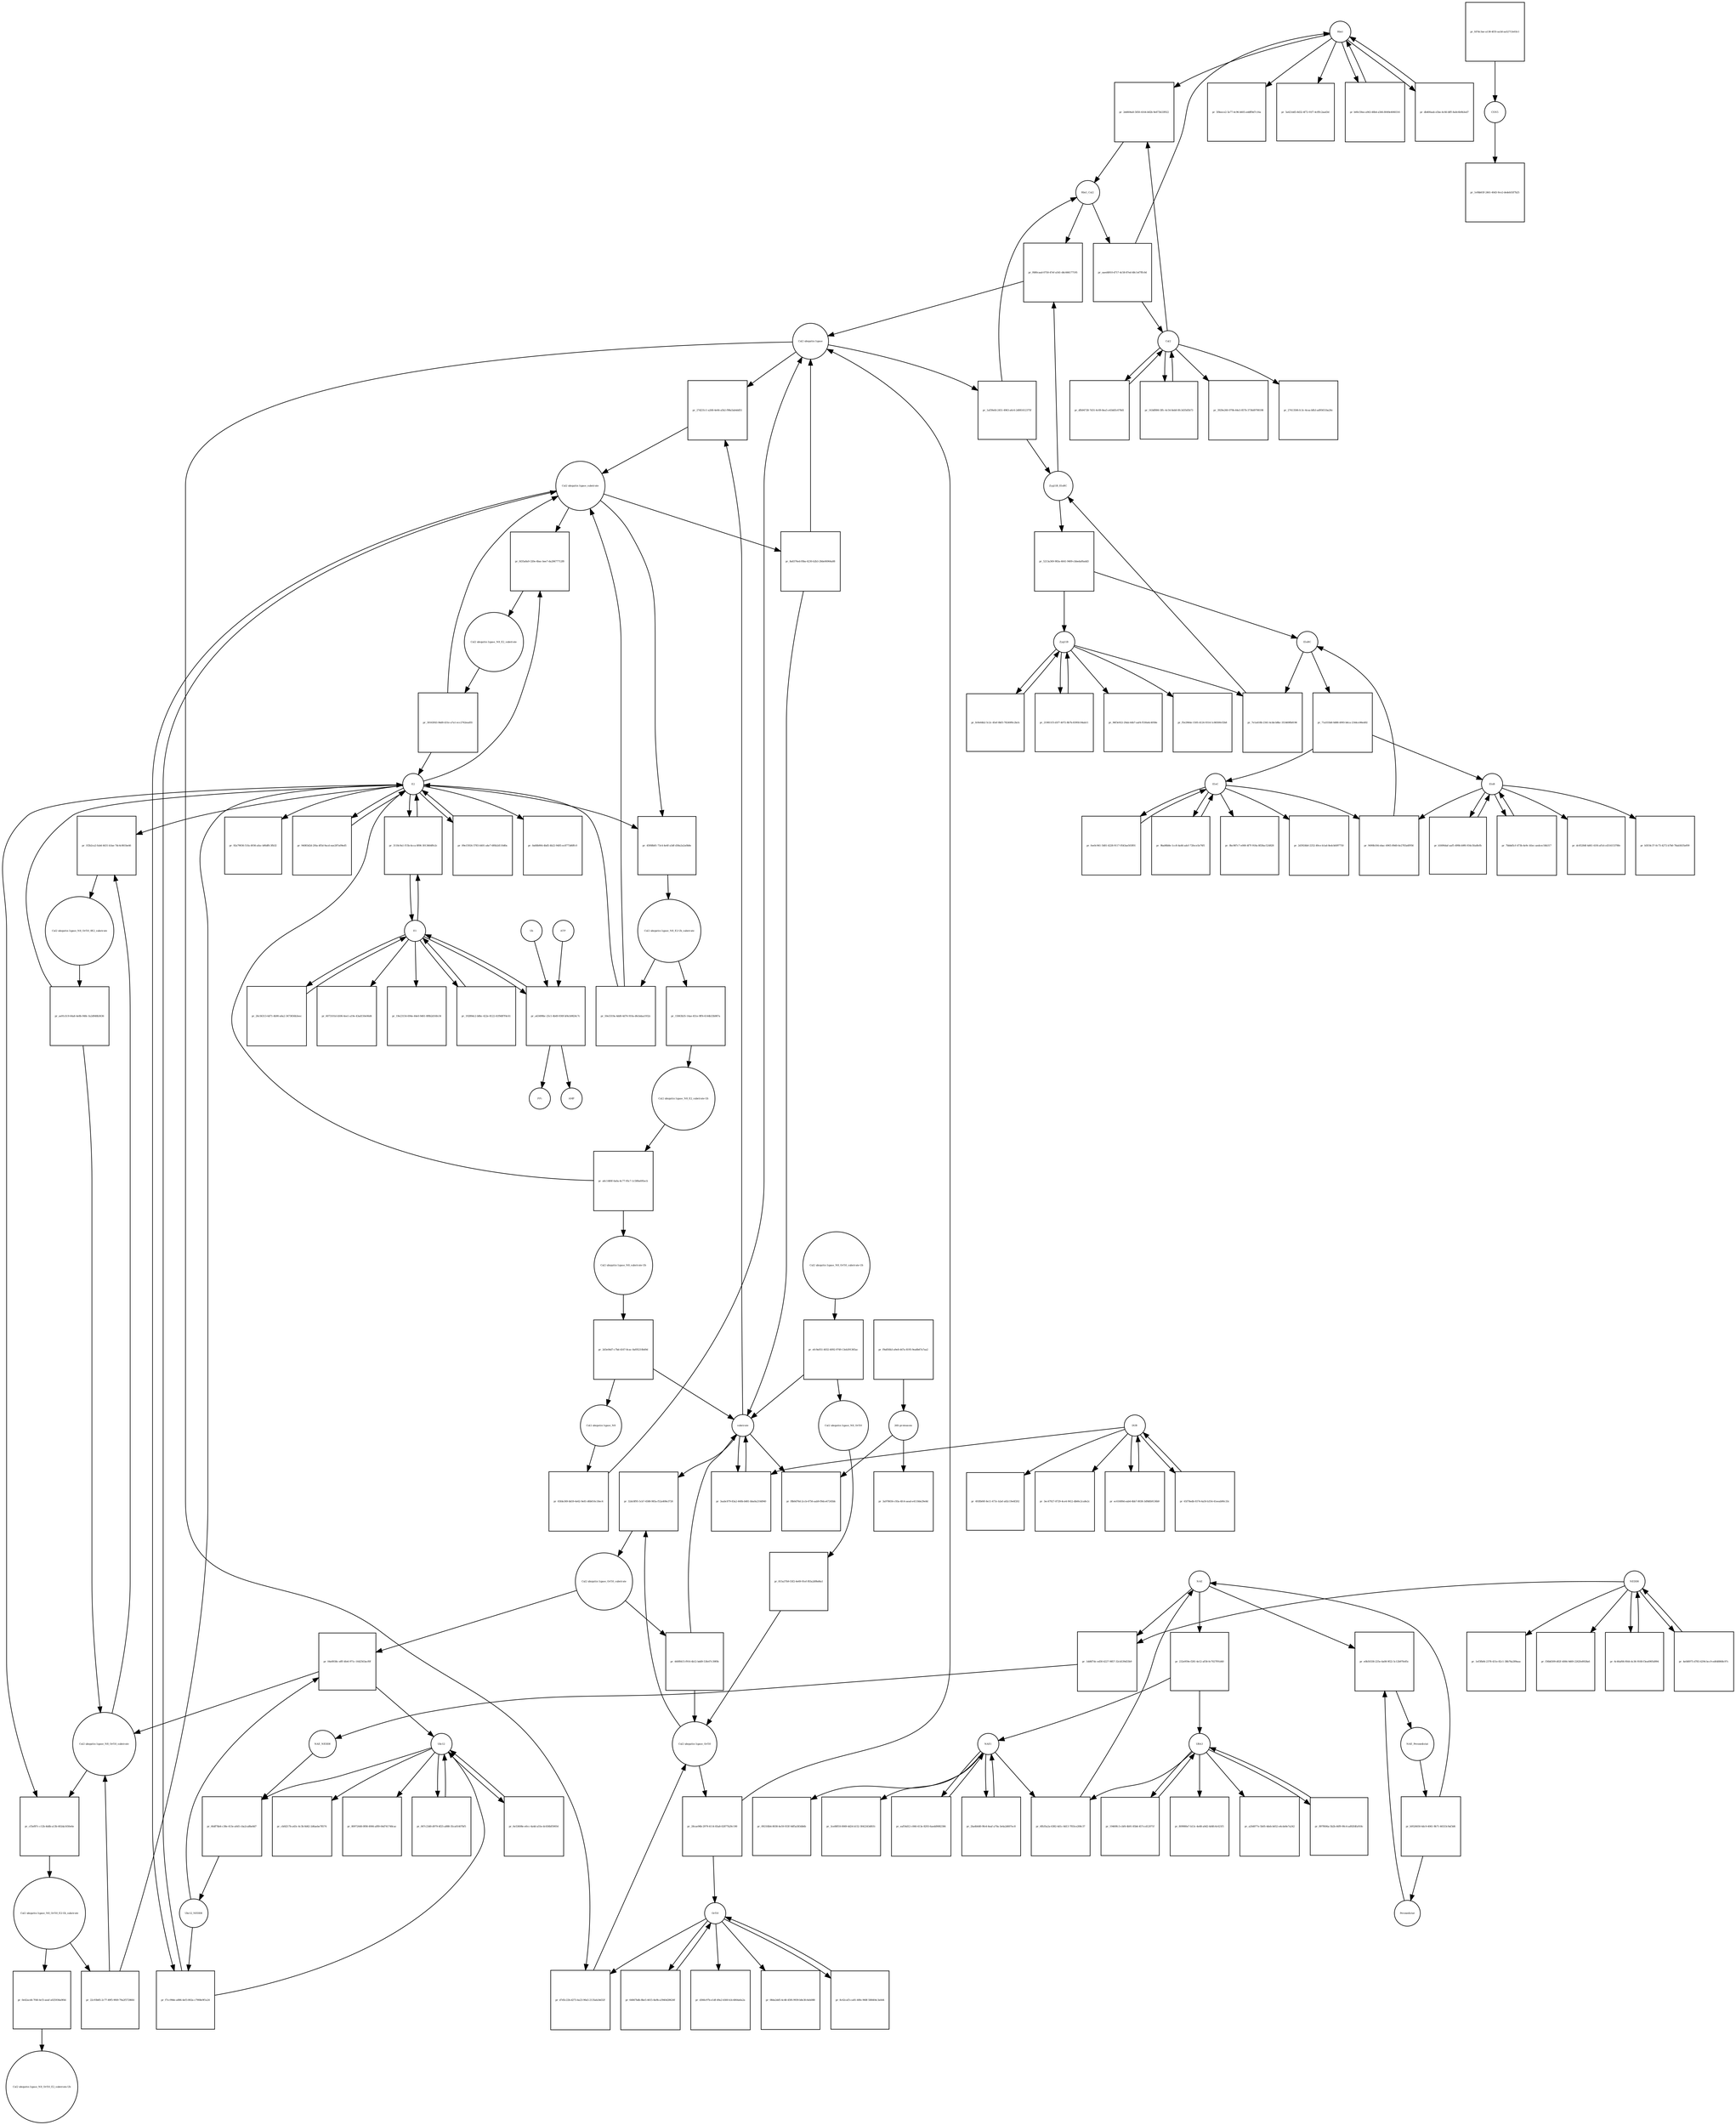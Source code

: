 strict digraph  {
Rbx1 [annotation="", bipartite=0, cls=macromolecule, fontsize=4, label=Rbx1, shape=circle];
"pr_2dd604a8-5850-4164-b82b-9e873b33f922" [annotation="", bipartite=1, cls=process, fontsize=4, label="pr_2dd604a8-5850-4164-b82b-9e873b33f922", shape=square];
Cul2 [annotation="", bipartite=0, cls=macromolecule, fontsize=4, label=Cul2, shape=circle];
Rbx1_Cul2 [annotation="", bipartite=0, cls=complex, fontsize=4, label=Rbx1_Cul2, shape=circle];
"Cul2 ubiquitin ligase_N8_Orf10_substrate" [annotation="", bipartite=0, cls=complex, fontsize=4, label="Cul2 ubiquitin ligase_N8_Orf10_substrate", shape=circle];
"pr_1f2b2ca2-fab4-4431-b3ae-7dc4c861be46" [annotation="", bipartite=1, cls=process, fontsize=4, label="pr_1f2b2ca2-fab4-4431-b3ae-7dc4c861be46", shape=square];
E2 [annotation="", bipartite=0, cls=macromolecule, fontsize=4, label=E2, shape=circle];
"Cul2 ubiquitin ligase_N8_Orf10_0E2_substrate" [annotation="", bipartite=0, cls=complex, fontsize=4, label="Cul2 ubiquitin ligase_N8_Orf10_0E2_substrate", shape=circle];
"Cul2 ubiquitin ligase_substrate" [annotation="", bipartite=0, cls=complex, fontsize=4, label="Cul2 ubiquitin ligase_substrate", shape=circle];
"pr_fd35a8a9-320e-4bac-bee7-da28477712f8" [annotation="", bipartite=1, cls=process, fontsize=4, label="pr_fd35a8a9-320e-4bac-bee7-da28477712f8", shape=square];
"Cul2 ubiquitin ligase_N8_E2_substrate" [annotation="", bipartite=0, cls=complex, fontsize=4, label="Cul2 ubiquitin ligase_N8_E2_substrate", shape=circle];
"Cul2 ubiquitin ligase_Orf10" [annotation="", bipartite=0, cls=complex, fontsize=4, label="Cul2 ubiquitin ligase_Orf10", shape=circle];
"pr_32dc8f95-5cb7-4588-985a-f52a408e3726" [annotation="", bipartite=1, cls=process, fontsize=4, label="pr_32dc8f95-5cb7-4588-985a-f52a408e3726", shape=square];
substrate [annotation="", bipartite=0, cls=macromolecule, fontsize=4, label=substrate, shape=circle];
"Cul2 ubiquitin ligase_Orf10_substrate" [annotation="", bipartite=0, cls=complex, fontsize=4, label="Cul2 ubiquitin ligase_Orf10_substrate", shape=circle];
"pr_04e8938c-efff-4fe6-971c-1642563acf0f" [annotation="", bipartite=1, cls=process, fontsize=4, label="pr_04e8938c-efff-4fe6-971c-1642563acf0f", shape=square];
Ubc12_NEDD8 [annotation="", bipartite=0, cls=complex, fontsize=4, label=Ubc12_NEDD8, shape=circle];
Ubc12 [annotation="", bipartite=0, cls=macromolecule, fontsize=4, label=Ubc12, shape=circle];
"pr_27d231c1-a268-4e64-a5b2-f98a5ab4dd51" [annotation="", bipartite=1, cls=process, fontsize=4, label="pr_27d231c1-a268-4e64-a5b2-f98a5ab4dd51", shape=square];
"Cul2 ubiquitin ligase" [annotation="", bipartite=0, cls=complex, fontsize=4, label="Cul2 ubiquitin ligase", shape=circle];
"pr_f7cc99de-a886-4ef3-802a-c7908e9f1a24" [annotation="", bipartite=1, cls=process, fontsize=4, label="pr_f7cc99de-a886-4ef3-802a-c7908e9f1a24", shape=square];
EloB [annotation="", bipartite=0, cls=macromolecule, fontsize=4, label=EloB, shape=circle];
"pr_9490b184-ebac-4965-89d0-6e2783a6f956" [annotation="", bipartite=1, cls=process, fontsize=4, label="pr_9490b184-ebac-4965-89d0-6e2783a6f956", shape=square];
EloC [annotation="", bipartite=0, cls=macromolecule, fontsize=4, label=EloC, shape=circle];
EloBC [annotation="", bipartite=0, cls=complex, fontsize=4, label=EloBC, shape=circle];
"pr_7e1a418b-2341-4cbb-b8bc-353469fb8196" [annotation="", bipartite=1, cls=process, fontsize=4, label="pr_7e1a418b-2341-4cbb-b8bc-353469fb8196", shape=square];
Zyg11B [annotation="", bipartite=0, cls=macromolecule, fontsize=4, label=Zyg11B, shape=circle];
Zyg11B_EloBC [annotation="", bipartite=0, cls=complex, fontsize=4, label=Zyg11B_EloBC, shape=circle];
"pr_f680caad-0750-47ef-a541-d4c666177195" [annotation="", bipartite=1, cls=process, fontsize=4, label="pr_f680caad-0750-47ef-a541-d4c666177195", shape=square];
NAE1 [annotation="", bipartite=0, cls=macromolecule, fontsize=4, label=NAE1, shape=circle];
"pr_6fb35a2a-6382-4d1c-8d13-7f03ce208c37" [annotation="", bipartite=1, cls=process, fontsize=4, label="pr_6fb35a2a-6382-4d1c-8d13-7f03ce208c37", shape=square];
UBA3 [annotation="", bipartite=0, cls=macromolecule, fontsize=4, label=UBA3, shape=circle];
NAE [annotation="", bipartite=0, cls=complex, fontsize=4, label=NAE, shape=circle];
"pr_e0b50338-225e-4a08-9f22-5c12b97fe85c" [annotation="", bipartite=1, cls=process, fontsize=4, label="pr_e0b50338-225e-4a08-9f22-5c12b97fe85c", shape=square];
Pevonedistat [annotation="", bipartite=0, cls="simple chemical", fontsize=4, label=Pevonedistat, shape=circle];
NAE_Pevonedistat [annotation="", bipartite=0, cls=complex, fontsize=4, label=NAE_Pevonedistat, shape=circle];
NEDD8 [annotation="", bipartite=0, cls=macromolecule, fontsize=4, label=NEDD8, shape=circle];
"pr_1dd6f7dc-ed30-4227-9857-32cb539d33b9" [annotation="", bipartite=1, cls=process, fontsize=4, label="pr_1dd6f7dc-ed30-4227-9857-32cb539d33b9", shape=square];
NAE_NEDD8 [annotation="", bipartite=0, cls=complex, fontsize=4, label=NAE_NEDD8, shape=circle];
"pr_d7d5c22b-d273-4a23-90a5-2135ab24d32f" [annotation="", bipartite=1, cls=process, fontsize=4, label="pr_d7d5c22b-d273-4a23-90a5-2135ab24d32f", shape=square];
Orf10 [annotation="", bipartite=0, cls=macromolecule, fontsize=4, label=Orf10, shape=circle];
"pr_66df7bb4-c38e-413e-a0d1-cba2ca8be8d7" [annotation="", bipartite=1, cls=process, fontsize=4, label="pr_66df7bb4-c38e-413e-a0d1-cba2ca8be8d7", shape=square];
"26S-proteasom" [annotation="", bipartite=0, cls=complex, fontsize=4, label="26S-proteasom", shape=circle];
"pr_3a978656-c93a-4fc4-aead-e4118de29e8d" [annotation="", bipartite=1, cls=process, fontsize=4, label="pr_3a978656-c93a-4fc4-aead-e4118de29e8d", shape=square];
CSN5 [annotation="", bipartite=0, cls=complex, fontsize=4, label=CSN5, shape=circle];
"pr_1e9bb03f-2461-40d3-9ce2-dedeb55f7b25" [annotation="", bipartite=1, cls=process, fontsize=4, label="pr_1e9bb03f-2461-40d3-9ce2-dedeb55f7b25", shape=square];
"pr_3929e260-079b-44e3-857b-3736d9798198" [annotation="", bipartite=1, cls=process, fontsize=4, label="pr_3929e260-079b-44e3-857b-3736d9798198", shape=square];
"pr_27413506-fc3c-4cea-bfb3-ad95651ba26c" [annotation="", bipartite=1, cls=process, fontsize=4, label="pr_27413506-fc3c-4cea-bfb3-ad95651ba26c", shape=square];
DUB [annotation="", bipartite=0, cls=macromolecule, fontsize=4, label=DUB, shape=circle];
"pr_493fb00f-8e11-473c-b2ef-a82c19e4f202" [annotation="", bipartite=1, cls=process, fontsize=4, label="pr_493fb00f-8e11-473c-b2ef-a82c19e4f202", shape=square];
"pr_3ec47927-8729-4ce4-9412-db66c2ca8e2c" [annotation="", bipartite=1, cls=process, fontsize=4, label="pr_3ec47927-8729-4ce4-9412-db66c2ca8e2c", shape=square];
E1 [annotation="", bipartite=0, cls=macromolecule, fontsize=4, label=E1, shape=circle];
"pr_6073101d-b506-4ee1-a19e-43ad150e06d4" [annotation="", bipartite=1, cls=process, fontsize=4, label="pr_6073101d-b506-4ee1-a19e-43ad150e06d4", shape=square];
"pr_19e23154-694e-44e0-9d61-8f8b2d16fe34" [annotation="", bipartite=1, cls=process, fontsize=4, label="pr_19e23154-694e-44e0-9d61-8f8b2d16fe34", shape=square];
"pr_0a68b904-4bd5-4b22-9485-ec8773d6ffc0" [annotation="", bipartite=1, cls=process, fontsize=4, label="pr_0a68b904-4bd5-4b22-9485-ec8773d6ffc0", shape=square];
"pr_92a79036-51fa-4936-afac-bf6dffc3fb32" [annotation="", bipartite=1, cls=process, fontsize=4, label="pr_92a79036-51fa-4936-afac-bf6dffc3fb32", shape=square];
"pr_dc65284f-4d61-41f4-af1d-cd31415378fe" [annotation="", bipartite=1, cls=process, fontsize=4, label="pr_dc65284f-4d61-41f4-af1d-cd31415378fe", shape=square];
"pr_b5f18c37-0c73-4272-b7b0-78ab5635ef09" [annotation="", bipartite=1, cls=process, fontsize=4, label="pr_b5f18c37-0c73-4272-b7b0-78ab5635ef09", shape=square];
"pr_0bc987c7-e000-4f7f-918a-8f28ac524828" [annotation="", bipartite=1, cls=process, fontsize=4, label="pr_0bc987c7-e000-4f7f-918a-8f28ac524828", shape=square];
"pr_2d3924b0-2252-49ce-b1ad-8edcbfd97750" [annotation="", bipartite=1, cls=process, fontsize=4, label="pr_2d3924b0-2252-49ce-b1ad-8edcbfd97750", shape=square];
"pr_0921fdb4-8038-4e59-933f-9df5a583db6b" [annotation="", bipartite=1, cls=process, fontsize=4, label="pr_0921fdb4-8038-4e59-933f-9df5a583db6b", shape=square];
"pr_3ce88f18-0069-4d24-b152-3042243d81fc" [annotation="", bipartite=1, cls=process, fontsize=4, label="pr_3ce88f18-0069-4d24-b152-3042243d81fc", shape=square];
"pr_1ef3fb84-2378-431e-82c1-38b76a289aaa" [annotation="", bipartite=1, cls=process, fontsize=4, label="pr_1ef3fb84-2378-431e-82c1-38b76a289aaa", shape=square];
"pr_f36b8309-d02f-4084-9d69-2262fe8928a6" [annotation="", bipartite=1, cls=process, fontsize=4, label="pr_f36b8309-d02f-4084-9d69-2262fe8928a6", shape=square];
"pr_d366c97b-e1df-49a2-b560-b3c4064a6a2a" [annotation="", bipartite=1, cls=process, fontsize=4, label="pr_d366c97b-e1df-49a2-b560-b3c4064a6a2a", shape=square];
"pr_08da2dd5-4c48-45f6-9939-b8e3fc6eb088" [annotation="", bipartite=1, cls=process, fontsize=4, label="pr_08da2dd5-4c48-45f6-9939-b8e3fc6eb088", shape=square];
"pr_5f8eece2-5e77-4c96-b605-eddff8d7c16a" [annotation="", bipartite=1, cls=process, fontsize=4, label="pr_5f8eece2-5e77-4c96-b605-eddff8d7c16a", shape=square];
"pr_5a421dd5-8d32-4f72-91f7-4cfffc2aad3d" [annotation="", bipartite=1, cls=process, fontsize=4, label="pr_5a421dd5-8d32-4f72-91f7-4cfffc2aad3d", shape=square];
"pr_809980e7-b13c-4e68-a9d2-4d4fc6c621f1" [annotation="", bipartite=1, cls=process, fontsize=4, label="pr_809980e7-b13c-4e68-a9d2-4d4fc6c621f1", shape=square];
"pr_a20d077e-5b05-4deb-b652-e4cde8e7a242" [annotation="", bipartite=1, cls=process, fontsize=4, label="pr_a20d077e-5b05-4deb-b652-e4cde8e7a242", shape=square];
"pr_cbfd217b-a43c-4c3b-8d42-2d6aebe78574" [annotation="", bipartite=1, cls=process, fontsize=4, label="pr_cbfd217b-a43c-4c3b-8d42-2d6aebe78574", shape=square];
"pr_80972448-0f08-4906-af89-04d741748cac" [annotation="", bipartite=1, cls=process, fontsize=4, label="pr_80972448-0f08-4906-af89-04d741748cac", shape=square];
"pr_96f3e922-29ab-44b7-aaf4-f530a6c4058e" [annotation="", bipartite=1, cls=process, fontsize=4, label="pr_96f3e922-29ab-44b7-aaf4-f530a6c4058e", shape=square];
"pr_f5e2964e-1505-4124-9314-1c86500cf2b8" [annotation="", bipartite=1, cls=process, fontsize=4, label="pr_f5e2964e-1505-4124-9314-1c86500cf2b8", shape=square];
"pr_f8b0d76d-2ccb-4756-aab9-f9dce47245bb" [annotation="", bipartite=1, cls=process, fontsize=4, label="pr_f8b0d76d-2ccb-4756-aab9-f9dce47245bb", shape=square];
"Cul2 ubiquitin ligase_N8_Orf10_E2-Ub_substrate" [annotation="", bipartite=0, cls=complex, fontsize=4, label="Cul2 ubiquitin ligase_N8_Orf10_E2-Ub_substrate", shape=circle];
"pr_22c93b85-2c77-49f5-9f49-79a2f57286fd" [annotation="", bipartite=1, cls=process, fontsize=4, label="pr_22c93b85-2c77-49f5-9f49-79a2f57286fd", shape=square];
"Cul2 ubiquitin ligase_N8_E2-Ub_substrate" [annotation="", bipartite=0, cls=complex, fontsize=4, label="Cul2 ubiquitin ligase_N8_E2-Ub_substrate", shape=circle];
"pr_50e3319a-4dd0-4d74-910a-d6cbdaa1932c" [annotation="", bipartite=1, cls=process, fontsize=4, label="pr_50e3319a-4dd0-4d74-910a-d6cbdaa1932c", shape=square];
"pr_3aabc879-83a2-440b-b681-bba0a210d940" [annotation="", bipartite=1, cls=process, fontsize=4, label="pr_3aabc879-83a2-440b-b681-bba0a210d940", shape=square];
"pr_aaed4910-d717-4c58-87ed-48c1ef7ffc0d" [annotation="", bipartite=1, cls=process, fontsize=4, label="pr_aaed4910-d717-4c58-87ed-48c1ef7ffc0d", shape=square];
"pr_ae91cfc9-64a8-4e8b-948c-fa2d948b3636" [annotation="", bipartite=1, cls=process, fontsize=4, label="pr_ae91cfc9-64a8-4e8b-948c-fa2d948b3636", shape=square];
"pr_30163f43-94d9-431e-a7a1-ecc2762ead55" [annotation="", bipartite=1, cls=process, fontsize=4, label="pr_30163f43-94d9-431e-a7a1-ecc2762ead55", shape=square];
"Cul2 ubiquitin ligase_N8_E2_substrate-Ub" [annotation="", bipartite=0, cls=complex, fontsize=4, label="Cul2 ubiquitin ligase_N8_E2_substrate-Ub", shape=circle];
"pr_a6c1480f-6a0a-4c77-95c7-1c589a695ecb" [annotation="", bipartite=1, cls=process, fontsize=4, label="pr_a6c1480f-6a0a-4c77-95c7-1c589a695ecb", shape=square];
"Cul2 ubiquitin ligase_N8_substrate-Ub" [annotation="", bipartite=0, cls=complex, fontsize=4, label="Cul2 ubiquitin ligase_N8_substrate-Ub", shape=circle];
"pr_1af39efd-2451-4963-a6c6-2d081612375f" [annotation="", bipartite=1, cls=process, fontsize=4, label="pr_1af39efd-2451-4963-a6c6-2d081612375f", shape=square];
"Cul2 ubiquitin ligase_N8" [annotation="", bipartite=0, cls=complex, fontsize=4, label="Cul2 ubiquitin ligase_N8", shape=circle];
"pr_65fde369-bb59-4e62-9e81-d6b016c18ec4" [annotation="", bipartite=1, cls=process, fontsize=4, label="pr_65fde369-bb59-4e62-9e81-d6b016c18ec4", shape=square];
"pr_28cae96b-2979-4114-83a8-02877b29c190" [annotation="", bipartite=1, cls=process, fontsize=4, label="pr_28cae96b-2979-4114-83a8-02877b29c190", shape=square];
"Cul2 ubiquitin ligase_N8_Orf10" [annotation="", bipartite=0, cls=complex, fontsize=4, label="Cul2 ubiquitin ligase_N8_Orf10", shape=circle];
"pr_815a37b9-55f2-4e69-91ef-f83a2d9bd4a1" [annotation="", bipartite=1, cls=process, fontsize=4, label="pr_815a37b9-55f2-4e69-91ef-f83a2d9bd4a1", shape=square];
"pr_440f8415-f916-4b12-bdd9-53fe07c39f0b" [annotation="", bipartite=1, cls=process, fontsize=4, label="pr_440f8415-f916-4b12-bdd9-53fe07c39f0b", shape=square];
"Cul2 ubiquitin ligase_N8_Orf10_substrate-Ub" [annotation="", bipartite=0, cls=complex, fontsize=4, label="Cul2 ubiquitin ligase_N8_Orf10_substrate-Ub", shape=circle];
"pr_efc9a051-4032-4092-9749-13eb391365ac" [annotation="", bipartite=1, cls=process, fontsize=4, label="pr_efc9a051-4032-4092-9749-13eb391365ac", shape=square];
"pr_8a8376ed-f0ba-4230-b2b3-28de06964a88" [annotation="", bipartite=1, cls=process, fontsize=4, label="pr_8a8376ed-f0ba-4230-b2b3-28de06964a88", shape=square];
"pr_2d3e04d7-c7bd-4167-8cac-0af05210b49d" [annotation="", bipartite=1, cls=process, fontsize=4, label="pr_2d3e04d7-c7bd-4167-8cac-0af05210b49d", shape=square];
"pr_71a555b8-0d88-4993-b6ca-2344ce96ed02" [annotation="", bipartite=1, cls=process, fontsize=4, label="pr_71a555b8-0d88-4993-b6ca-2344ce96ed02", shape=square];
"pr_5213a369-983a-4641-9409-cbbedaf6add3" [annotation="", bipartite=1, cls=process, fontsize=4, label="pr_5213a369-983a-4641-9409-cbbedaf6add3", shape=square];
"pr_232e959e-f281-4e12-af58-0c7027f91d40" [annotation="", bipartite=1, cls=process, fontsize=4, label="pr_232e959e-f281-4e12-af58-0c7027f91d40", shape=square];
"pr_b9526650-6dc9-4061-9b71-46533c9af3d6" [annotation="", bipartite=1, cls=process, fontsize=4, label="pr_b9526650-6dc9-4061-9b71-46533c9af3d6", shape=square];
"pr_f9a856b3-a9e8-447a-8195-9ea8b67a7aa2" [annotation="", bipartite=1, cls=process, fontsize=4, label="pr_f9a856b3-a9e8-447a-8195-9ea8b67a7aa2", shape=square];
"pr_fd7dc3ae-a138-4f35-aa3d-aa52713e03c1" [annotation="", bipartite=1, cls=process, fontsize=4, label="pr_fd7dc3ae-a138-4f35-aa3d-aa52713e03c1", shape=square];
"pr_dfb94728-7d31-4c69-8ea5-e43dd5c678d1" [annotation="", bipartite=1, cls=process, fontsize=4, label="pr_dfb94728-7d31-4c69-8ea5-e43dd5c678d1", shape=square];
"pr_ec61689d-eab4-4bb7-8038-3d9bfb9136b9" [annotation="", bipartite=1, cls=process, fontsize=4, label="pr_ec61689d-eab4-4bb7-8038-3d9bfb9136b9", shape=square];
"pr_19289dc2-b8bc-422e-8122-41f9d87f4c61" [annotation="", bipartite=1, cls=process, fontsize=4, label="pr_19289dc2-b8bc-422e-8122-41f9d87f4c61", shape=square];
"pr_94083d2d-2f4a-4f5d-9acd-eae287a09ed5" [annotation="", bipartite=1, cls=process, fontsize=4, label="pr_94083d2d-2f4a-4f5d-9acd-eae287a09ed5", shape=square];
"pr_b5690daf-aaf5-499b-b9f6-934c5fadfefb" [annotation="", bipartite=1, cls=process, fontsize=4, label="pr_b5690daf-aaf5-499b-b9f6-934c5fadfefb", shape=square];
"pr_fee0c941-5481-4228-9117-0543ae503f01" [annotation="", bipartite=1, cls=process, fontsize=4, label="pr_fee0c941-5481-4228-9117-0543ae503f01", shape=square];
"pr_eaf54d12-c066-413e-8293-6aedd9082384" [annotation="", bipartite=1, cls=process, fontsize=4, label="pr_eaf54d12-c066-413e-8293-6aedd9082384", shape=square];
"pr_6c46af66-f644-4c36-9168-f3ea6905d994" [annotation="", bipartite=1, cls=process, fontsize=4, label="pr_6c46af66-f644-4c36-9168-f3ea6905d994", shape=square];
"pr_8c62caf3-ca81-40fe-968f-588404c3a0d4" [annotation="", bipartite=1, cls=process, fontsize=4, label="pr_8c62caf3-ca81-40fe-968f-588404c3a0d4", shape=square];
"pr_b00c59ee-a943-48b4-a566-8049e4060316" [annotation="", bipartite=1, cls=process, fontsize=4, label="pr_b00c59ee-a943-48b4-a566-8049e4060316", shape=square];
"pr_897f606a-5b2b-46f9-90c4-ad92fdfa918c" [annotation="", bipartite=1, cls=process, fontsize=4, label="pr_897f606a-5b2b-46f9-90c4-ad92fdfa918c", shape=square];
"pr_067c23d0-d979-4f25-a888-35ca01407bf5" [annotation="", bipartite=1, cls=process, fontsize=4, label="pr_067c23d0-d979-4f25-a888-35ca01407bf5", shape=square];
"pr_fe9e64b2-5c2c-45ef-8bf3-78240f0c2bcb" [annotation="", bipartite=1, cls=process, fontsize=4, label="pr_fe9e64b2-5c2c-45ef-8bf3-78240f0c2bcb", shape=square];
"pr_163df806-5ffc-4c54-8eb8-0fc3d35d5b73" [annotation="", bipartite=1, cls=process, fontsize=4, label="pr_163df806-5ffc-4c54-8eb8-0fc3d35d5b73", shape=square];
"pr_65f78edb-9374-4a50-b354-41eeab90c33c" [annotation="", bipartite=1, cls=process, fontsize=4, label="pr_65f78edb-9374-4a50-b354-41eeab90c33c", shape=square];
"pr_26c56313-6d71-4b90-a6a2-3473656b3eec" [annotation="", bipartite=1, cls=process, fontsize=4, label="pr_26c56313-6d71-4b90-a6a2-3473656b3eec", shape=square];
"pr_09e15924-5783-4401-a4e7-6f6b2d110d0a" [annotation="", bipartite=1, cls=process, fontsize=4, label="pr_09e15924-5783-4401-a4e7-6f6b2d110d0a", shape=square];
"pr_7bbbd5cf-473b-4e9c-b5ec-aedcec54b317" [annotation="", bipartite=1, cls=process, fontsize=4, label="pr_7bbbd5cf-473b-4e9c-b5ec-aedcec54b317", shape=square];
"pr_9ba86b8e-1cc8-4a46-adcf-72fece5e76f1" [annotation="", bipartite=1, cls=process, fontsize=4, label="pr_9ba86b8e-1cc8-4a46-adcf-72fece5e76f1", shape=square];
"pr_2ba4b0d0-9fe4-4eaf-a70a-3e4a2d607ec8" [annotation="", bipartite=1, cls=process, fontsize=4, label="pr_2ba4b0d0-9fe4-4eaf-a70a-3e4a2d607ec8", shape=square];
"pr_4efd6975-d783-4294-bcc9-ed648868c97c" [annotation="", bipartite=1, cls=process, fontsize=4, label="pr_4efd6975-d783-4294-bcc9-ed648868c97c", shape=square];
"pr_64847bdb-8be5-4615-8a9b-a3940d28626f" [annotation="", bipartite=1, cls=process, fontsize=4, label="pr_64847bdb-8be5-4615-8a9b-a3940d28626f", shape=square];
"pr_db400aab-e5be-4c66-bfff-8a8c6b9b3ed7" [annotation="", bipartite=1, cls=process, fontsize=4, label="pr_db400aab-e5be-4c66-bfff-8a8c6b9b3ed7", shape=square];
"pr_19469fc3-cbf4-4b91-85b6-457ccd12071f" [annotation="", bipartite=1, cls=process, fontsize=4, label="pr_19469fc3-cbf4-4b91-85b6-457ccd12071f", shape=square];
"pr_6e53608e-e0cc-4a4d-a55e-dc636bf59054" [annotation="", bipartite=1, cls=process, fontsize=4, label="pr_6e53608e-e0cc-4a4d-a55e-dc636bf59054", shape=square];
"pr_219811f3-d1f7-4072-8b7b-8395fc94ab11" [annotation="", bipartite=1, cls=process, fontsize=4, label="pr_219811f3-d1f7-4072-8b7b-8395fc94ab11", shape=square];
"pr_a43499bc-25c1-4b49-930f-bf4cb9824c7c" [annotation="", bipartite=1, cls=process, fontsize=4, label="pr_a43499bc-25c1-4b49-930f-bf4cb9824c7c", shape=square];
Ub [annotation="", bipartite=0, cls="simple chemical", fontsize=4, label=Ub, shape=circle];
ATP [annotation="", bipartite=0, cls="simple chemical", fontsize=4, label=ATP, shape=circle];
AMP [annotation="", bipartite=0, cls="simple chemical", fontsize=4, label=AMP, shape=circle];
PPi [annotation="", bipartite=0, cls="simple chemical", fontsize=4, label=PPi, shape=circle];
"pr_3118c9a1-f15b-4cca-8f06-3013664ffe2c" [annotation="", bipartite=1, cls=process, fontsize=4, label="pr_3118c9a1-f15b-4cca-8f06-3013664ffe2c", shape=square];
"pr_cf3ef87c-c12b-4ddb-a13b-402da1650e6e" [annotation="", bipartite=1, cls=process, fontsize=4, label="pr_cf3ef87c-c12b-4ddb-a13b-402da1650e6e", shape=square];
"pr_45f68b81-73c4-4e6f-a3df-d36a2a2a0b8e" [annotation="", bipartite=1, cls=process, fontsize=4, label="pr_45f68b81-73c4-4e6f-a3df-d36a2a2a0b8e", shape=square];
"pr_15063b35-14ae-451e-9ff4-6144b33b987a" [annotation="", bipartite=1, cls=process, fontsize=4, label="pr_15063b35-14ae-451e-9ff4-6144b33b987a", shape=square];
"pr_0e42acd4-7f40-4cf3-aeaf-a025936a9f44" [annotation="", bipartite=1, cls=process, fontsize=4, label="pr_0e42acd4-7f40-4cf3-aeaf-a025936a9f44", shape=square];
"Cul2 ubiquitin ligase_N8_Orf10_E2_substrate-Ub" [annotation="", bipartite=0, cls=complex, fontsize=4, label="Cul2 ubiquitin ligase_N8_Orf10_E2_substrate-Ub", shape=circle];
Rbx1 -> "pr_2dd604a8-5850-4164-b82b-9e873b33f922"  [annotation="", interaction_type=consumption];
Rbx1 -> "pr_5f8eece2-5e77-4c96-b605-eddff8d7c16a"  [annotation="", interaction_type=consumption];
Rbx1 -> "pr_5a421dd5-8d32-4f72-91f7-4cfffc2aad3d"  [annotation="", interaction_type=consumption];
Rbx1 -> "pr_b00c59ee-a943-48b4-a566-8049e4060316"  [annotation="", interaction_type=consumption];
Rbx1 -> "pr_db400aab-e5be-4c66-bfff-8a8c6b9b3ed7"  [annotation="", interaction_type=consumption];
"pr_2dd604a8-5850-4164-b82b-9e873b33f922" -> Rbx1_Cul2  [annotation="", interaction_type=production];
Cul2 -> "pr_2dd604a8-5850-4164-b82b-9e873b33f922"  [annotation="", interaction_type=consumption];
Cul2 -> "pr_3929e260-079b-44e3-857b-3736d9798198"  [annotation="", interaction_type=consumption];
Cul2 -> "pr_27413506-fc3c-4cea-bfb3-ad95651ba26c"  [annotation="", interaction_type=consumption];
Cul2 -> "pr_dfb94728-7d31-4c69-8ea5-e43dd5c678d1"  [annotation="", interaction_type=consumption];
Cul2 -> "pr_163df806-5ffc-4c54-8eb8-0fc3d35d5b73"  [annotation="", interaction_type=consumption];
Rbx1_Cul2 -> "pr_f680caad-0750-47ef-a541-d4c666177195"  [annotation="", interaction_type=consumption];
Rbx1_Cul2 -> "pr_aaed4910-d717-4c58-87ed-48c1ef7ffc0d"  [annotation="", interaction_type=consumption];
"Cul2 ubiquitin ligase_N8_Orf10_substrate" -> "pr_1f2b2ca2-fab4-4431-b3ae-7dc4c861be46"  [annotation="", interaction_type=consumption];
"Cul2 ubiquitin ligase_N8_Orf10_substrate" -> "pr_cf3ef87c-c12b-4ddb-a13b-402da1650e6e"  [annotation="", interaction_type=consumption];
"pr_1f2b2ca2-fab4-4431-b3ae-7dc4c861be46" -> "Cul2 ubiquitin ligase_N8_Orf10_0E2_substrate"  [annotation="", interaction_type=production];
E2 -> "pr_1f2b2ca2-fab4-4431-b3ae-7dc4c861be46"  [annotation="", interaction_type=consumption];
E2 -> "pr_fd35a8a9-320e-4bac-bee7-da28477712f8"  [annotation="", interaction_type=consumption];
E2 -> "pr_0a68b904-4bd5-4b22-9485-ec8773d6ffc0"  [annotation="", interaction_type=consumption];
E2 -> "pr_92a79036-51fa-4936-afac-bf6dffc3fb32"  [annotation="", interaction_type=consumption];
E2 -> "pr_94083d2d-2f4a-4f5d-9acd-eae287a09ed5"  [annotation="", interaction_type=consumption];
E2 -> "pr_09e15924-5783-4401-a4e7-6f6b2d110d0a"  [annotation="", interaction_type=consumption];
E2 -> "pr_3118c9a1-f15b-4cca-8f06-3013664ffe2c"  [annotation="", interaction_type=consumption];
E2 -> "pr_cf3ef87c-c12b-4ddb-a13b-402da1650e6e"  [annotation="", interaction_type=consumption];
E2 -> "pr_45f68b81-73c4-4e6f-a3df-d36a2a2a0b8e"  [annotation="", interaction_type=consumption];
"Cul2 ubiquitin ligase_N8_Orf10_0E2_substrate" -> "pr_ae91cfc9-64a8-4e8b-948c-fa2d948b3636"  [annotation="", interaction_type=consumption];
"Cul2 ubiquitin ligase_substrate" -> "pr_fd35a8a9-320e-4bac-bee7-da28477712f8"  [annotation="", interaction_type=consumption];
"Cul2 ubiquitin ligase_substrate" -> "pr_f7cc99de-a886-4ef3-802a-c7908e9f1a24"  [annotation="", interaction_type=consumption];
"Cul2 ubiquitin ligase_substrate" -> "pr_8a8376ed-f0ba-4230-b2b3-28de06964a88"  [annotation="", interaction_type=consumption];
"Cul2 ubiquitin ligase_substrate" -> "pr_45f68b81-73c4-4e6f-a3df-d36a2a2a0b8e"  [annotation="", interaction_type=consumption];
"pr_fd35a8a9-320e-4bac-bee7-da28477712f8" -> "Cul2 ubiquitin ligase_N8_E2_substrate"  [annotation="", interaction_type=production];
"Cul2 ubiquitin ligase_N8_E2_substrate" -> "pr_30163f43-94d9-431e-a7a1-ecc2762ead55"  [annotation="", interaction_type=consumption];
"Cul2 ubiquitin ligase_Orf10" -> "pr_32dc8f95-5cb7-4588-985a-f52a408e3726"  [annotation="", interaction_type=consumption];
"Cul2 ubiquitin ligase_Orf10" -> "pr_28cae96b-2979-4114-83a8-02877b29c190"  [annotation="", interaction_type=consumption];
"pr_32dc8f95-5cb7-4588-985a-f52a408e3726" -> "Cul2 ubiquitin ligase_Orf10_substrate"  [annotation="", interaction_type=production];
substrate -> "pr_32dc8f95-5cb7-4588-985a-f52a408e3726"  [annotation="", interaction_type=consumption];
substrate -> "pr_27d231c1-a268-4e64-a5b2-f98a5ab4dd51"  [annotation="", interaction_type=consumption];
substrate -> "pr_f8b0d76d-2ccb-4756-aab9-f9dce47245bb"  [annotation="", interaction_type=consumption];
substrate -> "pr_3aabc879-83a2-440b-b681-bba0a210d940"  [annotation="", interaction_type=consumption];
"Cul2 ubiquitin ligase_Orf10_substrate" -> "pr_04e8938c-efff-4fe6-971c-1642563acf0f"  [annotation="", interaction_type=consumption];
"Cul2 ubiquitin ligase_Orf10_substrate" -> "pr_440f8415-f916-4b12-bdd9-53fe07c39f0b"  [annotation="", interaction_type=consumption];
"pr_04e8938c-efff-4fe6-971c-1642563acf0f" -> "Cul2 ubiquitin ligase_N8_Orf10_substrate"  [annotation="", interaction_type=production];
"pr_04e8938c-efff-4fe6-971c-1642563acf0f" -> Ubc12  [annotation="", interaction_type=production];
Ubc12_NEDD8 -> "pr_04e8938c-efff-4fe6-971c-1642563acf0f"  [annotation="", interaction_type=consumption];
Ubc12_NEDD8 -> "pr_f7cc99de-a886-4ef3-802a-c7908e9f1a24"  [annotation="", interaction_type=consumption];
Ubc12 -> "pr_66df7bb4-c38e-413e-a0d1-cba2ca8be8d7"  [annotation="", interaction_type=consumption];
Ubc12 -> "pr_cbfd217b-a43c-4c3b-8d42-2d6aebe78574"  [annotation="", interaction_type=consumption];
Ubc12 -> "pr_80972448-0f08-4906-af89-04d741748cac"  [annotation="", interaction_type=consumption];
Ubc12 -> "pr_067c23d0-d979-4f25-a888-35ca01407bf5"  [annotation="", interaction_type=consumption];
Ubc12 -> "pr_6e53608e-e0cc-4a4d-a55e-dc636bf59054"  [annotation="", interaction_type=consumption];
"pr_27d231c1-a268-4e64-a5b2-f98a5ab4dd51" -> "Cul2 ubiquitin ligase_substrate"  [annotation="", interaction_type=production];
"Cul2 ubiquitin ligase" -> "pr_27d231c1-a268-4e64-a5b2-f98a5ab4dd51"  [annotation="", interaction_type=consumption];
"Cul2 ubiquitin ligase" -> "pr_d7d5c22b-d273-4a23-90a5-2135ab24d32f"  [annotation="", interaction_type=consumption];
"Cul2 ubiquitin ligase" -> "pr_1af39efd-2451-4963-a6c6-2d081612375f"  [annotation="", interaction_type=consumption];
"pr_f7cc99de-a886-4ef3-802a-c7908e9f1a24" -> "Cul2 ubiquitin ligase_substrate"  [annotation="", interaction_type=production];
"pr_f7cc99de-a886-4ef3-802a-c7908e9f1a24" -> Ubc12  [annotation="", interaction_type=production];
EloB -> "pr_9490b184-ebac-4965-89d0-6e2783a6f956"  [annotation="", interaction_type=consumption];
EloB -> "pr_dc65284f-4d61-41f4-af1d-cd31415378fe"  [annotation="", interaction_type=consumption];
EloB -> "pr_b5f18c37-0c73-4272-b7b0-78ab5635ef09"  [annotation="", interaction_type=consumption];
EloB -> "pr_b5690daf-aaf5-499b-b9f6-934c5fadfefb"  [annotation="", interaction_type=consumption];
EloB -> "pr_7bbbd5cf-473b-4e9c-b5ec-aedcec54b317"  [annotation="", interaction_type=consumption];
"pr_9490b184-ebac-4965-89d0-6e2783a6f956" -> EloBC  [annotation="", interaction_type=production];
EloC -> "pr_9490b184-ebac-4965-89d0-6e2783a6f956"  [annotation="", interaction_type=consumption];
EloC -> "pr_0bc987c7-e000-4f7f-918a-8f28ac524828"  [annotation="", interaction_type=consumption];
EloC -> "pr_2d3924b0-2252-49ce-b1ad-8edcbfd97750"  [annotation="", interaction_type=consumption];
EloC -> "pr_fee0c941-5481-4228-9117-0543ae503f01"  [annotation="", interaction_type=consumption];
EloC -> "pr_9ba86b8e-1cc8-4a46-adcf-72fece5e76f1"  [annotation="", interaction_type=consumption];
EloBC -> "pr_7e1a418b-2341-4cbb-b8bc-353469fb8196"  [annotation="", interaction_type=consumption];
EloBC -> "pr_71a555b8-0d88-4993-b6ca-2344ce96ed02"  [annotation="", interaction_type=consumption];
"pr_7e1a418b-2341-4cbb-b8bc-353469fb8196" -> Zyg11B_EloBC  [annotation="", interaction_type=production];
Zyg11B -> "pr_7e1a418b-2341-4cbb-b8bc-353469fb8196"  [annotation="", interaction_type=consumption];
Zyg11B -> "pr_96f3e922-29ab-44b7-aaf4-f530a6c4058e"  [annotation="", interaction_type=consumption];
Zyg11B -> "pr_f5e2964e-1505-4124-9314-1c86500cf2b8"  [annotation="", interaction_type=consumption];
Zyg11B -> "pr_fe9e64b2-5c2c-45ef-8bf3-78240f0c2bcb"  [annotation="", interaction_type=consumption];
Zyg11B -> "pr_219811f3-d1f7-4072-8b7b-8395fc94ab11"  [annotation="", interaction_type=consumption];
Zyg11B_EloBC -> "pr_f680caad-0750-47ef-a541-d4c666177195"  [annotation="", interaction_type=consumption];
Zyg11B_EloBC -> "pr_5213a369-983a-4641-9409-cbbedaf6add3"  [annotation="", interaction_type=consumption];
"pr_f680caad-0750-47ef-a541-d4c666177195" -> "Cul2 ubiquitin ligase"  [annotation="", interaction_type=production];
NAE1 -> "pr_6fb35a2a-6382-4d1c-8d13-7f03ce208c37"  [annotation="", interaction_type=consumption];
NAE1 -> "pr_0921fdb4-8038-4e59-933f-9df5a583db6b"  [annotation="", interaction_type=consumption];
NAE1 -> "pr_3ce88f18-0069-4d24-b152-3042243d81fc"  [annotation="", interaction_type=consumption];
NAE1 -> "pr_eaf54d12-c066-413e-8293-6aedd9082384"  [annotation="", interaction_type=consumption];
NAE1 -> "pr_2ba4b0d0-9fe4-4eaf-a70a-3e4a2d607ec8"  [annotation="", interaction_type=consumption];
"pr_6fb35a2a-6382-4d1c-8d13-7f03ce208c37" -> NAE  [annotation="", interaction_type=production];
UBA3 -> "pr_6fb35a2a-6382-4d1c-8d13-7f03ce208c37"  [annotation="", interaction_type=consumption];
UBA3 -> "pr_809980e7-b13c-4e68-a9d2-4d4fc6c621f1"  [annotation="", interaction_type=consumption];
UBA3 -> "pr_a20d077e-5b05-4deb-b652-e4cde8e7a242"  [annotation="", interaction_type=consumption];
UBA3 -> "pr_897f606a-5b2b-46f9-90c4-ad92fdfa918c"  [annotation="", interaction_type=consumption];
UBA3 -> "pr_19469fc3-cbf4-4b91-85b6-457ccd12071f"  [annotation="", interaction_type=consumption];
NAE -> "pr_e0b50338-225e-4a08-9f22-5c12b97fe85c"  [annotation="", interaction_type=consumption];
NAE -> "pr_1dd6f7dc-ed30-4227-9857-32cb539d33b9"  [annotation="", interaction_type=consumption];
NAE -> "pr_232e959e-f281-4e12-af58-0c7027f91d40"  [annotation="", interaction_type=consumption];
"pr_e0b50338-225e-4a08-9f22-5c12b97fe85c" -> NAE_Pevonedistat  [annotation="", interaction_type=production];
Pevonedistat -> "pr_e0b50338-225e-4a08-9f22-5c12b97fe85c"  [annotation="", interaction_type=consumption];
NAE_Pevonedistat -> "pr_b9526650-6dc9-4061-9b71-46533c9af3d6"  [annotation="", interaction_type=consumption];
NEDD8 -> "pr_1dd6f7dc-ed30-4227-9857-32cb539d33b9"  [annotation="", interaction_type=consumption];
NEDD8 -> "pr_1ef3fb84-2378-431e-82c1-38b76a289aaa"  [annotation="", interaction_type=consumption];
NEDD8 -> "pr_f36b8309-d02f-4084-9d69-2262fe8928a6"  [annotation="", interaction_type=consumption];
NEDD8 -> "pr_6c46af66-f644-4c36-9168-f3ea6905d994"  [annotation="", interaction_type=consumption];
NEDD8 -> "pr_4efd6975-d783-4294-bcc9-ed648868c97c"  [annotation="", interaction_type=consumption];
"pr_1dd6f7dc-ed30-4227-9857-32cb539d33b9" -> NAE_NEDD8  [annotation="", interaction_type=production];
NAE_NEDD8 -> "pr_66df7bb4-c38e-413e-a0d1-cba2ca8be8d7"  [annotation="", interaction_type=consumption];
"pr_d7d5c22b-d273-4a23-90a5-2135ab24d32f" -> "Cul2 ubiquitin ligase_Orf10"  [annotation="", interaction_type=production];
Orf10 -> "pr_d7d5c22b-d273-4a23-90a5-2135ab24d32f"  [annotation="", interaction_type=consumption];
Orf10 -> "pr_d366c97b-e1df-49a2-b560-b3c4064a6a2a"  [annotation="", interaction_type=consumption];
Orf10 -> "pr_08da2dd5-4c48-45f6-9939-b8e3fc6eb088"  [annotation="", interaction_type=consumption];
Orf10 -> "pr_8c62caf3-ca81-40fe-968f-588404c3a0d4"  [annotation="", interaction_type=consumption];
Orf10 -> "pr_64847bdb-8be5-4615-8a9b-a3940d28626f"  [annotation="", interaction_type=consumption];
"pr_66df7bb4-c38e-413e-a0d1-cba2ca8be8d7" -> Ubc12_NEDD8  [annotation="", interaction_type=production];
"26S-proteasom" -> "pr_3a978656-c93a-4fc4-aead-e4118de29e8d"  [annotation="", interaction_type=consumption];
"26S-proteasom" -> "pr_f8b0d76d-2ccb-4756-aab9-f9dce47245bb"  [annotation="", interaction_type=catalysis];
CSN5 -> "pr_1e9bb03f-2461-40d3-9ce2-dedeb55f7b25"  [annotation="", interaction_type=consumption];
DUB -> "pr_493fb00f-8e11-473c-b2ef-a82c19e4f202"  [annotation="", interaction_type=consumption];
DUB -> "pr_3ec47927-8729-4ce4-9412-db66c2ca8e2c"  [annotation="", interaction_type=consumption];
DUB -> "pr_3aabc879-83a2-440b-b681-bba0a210d940"  [annotation="", interaction_type=catalysis];
DUB -> "pr_ec61689d-eab4-4bb7-8038-3d9bfb9136b9"  [annotation="", interaction_type=consumption];
DUB -> "pr_65f78edb-9374-4a50-b354-41eeab90c33c"  [annotation="", interaction_type=consumption];
E1 -> "pr_6073101d-b506-4ee1-a19e-43ad150e06d4"  [annotation="", interaction_type=consumption];
E1 -> "pr_19e23154-694e-44e0-9d61-8f8b2d16fe34"  [annotation="", interaction_type=consumption];
E1 -> "pr_19289dc2-b8bc-422e-8122-41f9d87f4c61"  [annotation="", interaction_type=consumption];
E1 -> "pr_26c56313-6d71-4b90-a6a2-3473656b3eec"  [annotation="", interaction_type=consumption];
E1 -> "pr_a43499bc-25c1-4b49-930f-bf4cb9824c7c"  [annotation="", interaction_type=consumption];
E1 -> "pr_3118c9a1-f15b-4cca-8f06-3013664ffe2c"  [annotation="", interaction_type=consumption];
"Cul2 ubiquitin ligase_N8_Orf10_E2-Ub_substrate" -> "pr_22c93b85-2c77-49f5-9f49-79a2f57286fd"  [annotation="", interaction_type=consumption];
"Cul2 ubiquitin ligase_N8_Orf10_E2-Ub_substrate" -> "pr_0e42acd4-7f40-4cf3-aeaf-a025936a9f44"  [annotation="", interaction_type=consumption];
"pr_22c93b85-2c77-49f5-9f49-79a2f57286fd" -> "Cul2 ubiquitin ligase_N8_Orf10_substrate"  [annotation="", interaction_type=production];
"pr_22c93b85-2c77-49f5-9f49-79a2f57286fd" -> E2  [annotation="", interaction_type=production];
"Cul2 ubiquitin ligase_N8_E2-Ub_substrate" -> "pr_50e3319a-4dd0-4d74-910a-d6cbdaa1932c"  [annotation="", interaction_type=consumption];
"Cul2 ubiquitin ligase_N8_E2-Ub_substrate" -> "pr_15063b35-14ae-451e-9ff4-6144b33b987a"  [annotation="", interaction_type=consumption];
"pr_50e3319a-4dd0-4d74-910a-d6cbdaa1932c" -> "Cul2 ubiquitin ligase_substrate"  [annotation="", interaction_type=production];
"pr_50e3319a-4dd0-4d74-910a-d6cbdaa1932c" -> E2  [annotation="", interaction_type=production];
"pr_3aabc879-83a2-440b-b681-bba0a210d940" -> substrate  [annotation="", interaction_type=production];
"pr_aaed4910-d717-4c58-87ed-48c1ef7ffc0d" -> Cul2  [annotation="", interaction_type=production];
"pr_aaed4910-d717-4c58-87ed-48c1ef7ffc0d" -> Rbx1  [annotation="", interaction_type=production];
"pr_ae91cfc9-64a8-4e8b-948c-fa2d948b3636" -> "Cul2 ubiquitin ligase_N8_Orf10_substrate"  [annotation="", interaction_type=production];
"pr_ae91cfc9-64a8-4e8b-948c-fa2d948b3636" -> E2  [annotation="", interaction_type=production];
"pr_30163f43-94d9-431e-a7a1-ecc2762ead55" -> E2  [annotation="", interaction_type=production];
"pr_30163f43-94d9-431e-a7a1-ecc2762ead55" -> "Cul2 ubiquitin ligase_substrate"  [annotation="", interaction_type=production];
"Cul2 ubiquitin ligase_N8_E2_substrate-Ub" -> "pr_a6c1480f-6a0a-4c77-95c7-1c589a695ecb"  [annotation="", interaction_type=consumption];
"pr_a6c1480f-6a0a-4c77-95c7-1c589a695ecb" -> "Cul2 ubiquitin ligase_N8_substrate-Ub"  [annotation="", interaction_type=production];
"pr_a6c1480f-6a0a-4c77-95c7-1c589a695ecb" -> E2  [annotation="", interaction_type=production];
"Cul2 ubiquitin ligase_N8_substrate-Ub" -> "pr_2d3e04d7-c7bd-4167-8cac-0af05210b49d"  [annotation="", interaction_type=consumption];
"pr_1af39efd-2451-4963-a6c6-2d081612375f" -> Rbx1_Cul2  [annotation="", interaction_type=production];
"pr_1af39efd-2451-4963-a6c6-2d081612375f" -> Zyg11B_EloBC  [annotation="", interaction_type=production];
"Cul2 ubiquitin ligase_N8" -> "pr_65fde369-bb59-4e62-9e81-d6b016c18ec4"  [annotation="", interaction_type=consumption];
"pr_65fde369-bb59-4e62-9e81-d6b016c18ec4" -> "Cul2 ubiquitin ligase"  [annotation="", interaction_type=production];
"pr_28cae96b-2979-4114-83a8-02877b29c190" -> Orf10  [annotation="", interaction_type=production];
"pr_28cae96b-2979-4114-83a8-02877b29c190" -> "Cul2 ubiquitin ligase"  [annotation="", interaction_type=production];
"Cul2 ubiquitin ligase_N8_Orf10" -> "pr_815a37b9-55f2-4e69-91ef-f83a2d9bd4a1"  [annotation="", interaction_type=consumption];
"pr_815a37b9-55f2-4e69-91ef-f83a2d9bd4a1" -> "Cul2 ubiquitin ligase_Orf10"  [annotation="", interaction_type=production];
"pr_440f8415-f916-4b12-bdd9-53fe07c39f0b" -> "Cul2 ubiquitin ligase_Orf10"  [annotation="", interaction_type=production];
"pr_440f8415-f916-4b12-bdd9-53fe07c39f0b" -> substrate  [annotation="", interaction_type=production];
"Cul2 ubiquitin ligase_N8_Orf10_substrate-Ub" -> "pr_efc9a051-4032-4092-9749-13eb391365ac"  [annotation="", interaction_type=consumption];
"pr_efc9a051-4032-4092-9749-13eb391365ac" -> "Cul2 ubiquitin ligase_N8_Orf10"  [annotation="", interaction_type=production];
"pr_efc9a051-4032-4092-9749-13eb391365ac" -> substrate  [annotation="", interaction_type=production];
"pr_8a8376ed-f0ba-4230-b2b3-28de06964a88" -> "Cul2 ubiquitin ligase"  [annotation="", interaction_type=production];
"pr_8a8376ed-f0ba-4230-b2b3-28de06964a88" -> substrate  [annotation="", interaction_type=production];
"pr_2d3e04d7-c7bd-4167-8cac-0af05210b49d" -> "Cul2 ubiquitin ligase_N8"  [annotation="", interaction_type=production];
"pr_2d3e04d7-c7bd-4167-8cac-0af05210b49d" -> substrate  [annotation="", interaction_type=production];
"pr_71a555b8-0d88-4993-b6ca-2344ce96ed02" -> EloB  [annotation="", interaction_type=production];
"pr_71a555b8-0d88-4993-b6ca-2344ce96ed02" -> EloC  [annotation="", interaction_type=production];
"pr_5213a369-983a-4641-9409-cbbedaf6add3" -> EloBC  [annotation="", interaction_type=production];
"pr_5213a369-983a-4641-9409-cbbedaf6add3" -> Zyg11B  [annotation="", interaction_type=production];
"pr_232e959e-f281-4e12-af58-0c7027f91d40" -> NAE1  [annotation="", interaction_type=production];
"pr_232e959e-f281-4e12-af58-0c7027f91d40" -> UBA3  [annotation="", interaction_type=production];
"pr_b9526650-6dc9-4061-9b71-46533c9af3d6" -> Pevonedistat  [annotation="", interaction_type=production];
"pr_b9526650-6dc9-4061-9b71-46533c9af3d6" -> NAE  [annotation="", interaction_type=production];
"pr_f9a856b3-a9e8-447a-8195-9ea8b67a7aa2" -> "26S-proteasom"  [annotation="", interaction_type=production];
"pr_fd7dc3ae-a138-4f35-aa3d-aa52713e03c1" -> CSN5  [annotation="", interaction_type=production];
"pr_dfb94728-7d31-4c69-8ea5-e43dd5c678d1" -> Cul2  [annotation="", interaction_type=production];
"pr_ec61689d-eab4-4bb7-8038-3d9bfb9136b9" -> DUB  [annotation="", interaction_type=production];
"pr_19289dc2-b8bc-422e-8122-41f9d87f4c61" -> E1  [annotation="", interaction_type=production];
"pr_94083d2d-2f4a-4f5d-9acd-eae287a09ed5" -> E2  [annotation="", interaction_type=production];
"pr_b5690daf-aaf5-499b-b9f6-934c5fadfefb" -> EloB  [annotation="", interaction_type=production];
"pr_fee0c941-5481-4228-9117-0543ae503f01" -> EloC  [annotation="", interaction_type=production];
"pr_eaf54d12-c066-413e-8293-6aedd9082384" -> NAE1  [annotation="", interaction_type=production];
"pr_6c46af66-f644-4c36-9168-f3ea6905d994" -> NEDD8  [annotation="", interaction_type=production];
"pr_8c62caf3-ca81-40fe-968f-588404c3a0d4" -> Orf10  [annotation="", interaction_type=production];
"pr_b00c59ee-a943-48b4-a566-8049e4060316" -> Rbx1  [annotation="", interaction_type=production];
"pr_897f606a-5b2b-46f9-90c4-ad92fdfa918c" -> UBA3  [annotation="", interaction_type=production];
"pr_067c23d0-d979-4f25-a888-35ca01407bf5" -> Ubc12  [annotation="", interaction_type=production];
"pr_fe9e64b2-5c2c-45ef-8bf3-78240f0c2bcb" -> Zyg11B  [annotation="", interaction_type=production];
"pr_163df806-5ffc-4c54-8eb8-0fc3d35d5b73" -> Cul2  [annotation="", interaction_type=production];
"pr_65f78edb-9374-4a50-b354-41eeab90c33c" -> DUB  [annotation="", interaction_type=production];
"pr_26c56313-6d71-4b90-a6a2-3473656b3eec" -> E1  [annotation="", interaction_type=production];
"pr_09e15924-5783-4401-a4e7-6f6b2d110d0a" -> E2  [annotation="", interaction_type=production];
"pr_7bbbd5cf-473b-4e9c-b5ec-aedcec54b317" -> EloB  [annotation="", interaction_type=production];
"pr_9ba86b8e-1cc8-4a46-adcf-72fece5e76f1" -> EloC  [annotation="", interaction_type=production];
"pr_2ba4b0d0-9fe4-4eaf-a70a-3e4a2d607ec8" -> NAE1  [annotation="", interaction_type=production];
"pr_4efd6975-d783-4294-bcc9-ed648868c97c" -> NEDD8  [annotation="", interaction_type=production];
"pr_64847bdb-8be5-4615-8a9b-a3940d28626f" -> Orf10  [annotation="", interaction_type=production];
"pr_db400aab-e5be-4c66-bfff-8a8c6b9b3ed7" -> Rbx1  [annotation="", interaction_type=production];
"pr_19469fc3-cbf4-4b91-85b6-457ccd12071f" -> UBA3  [annotation="", interaction_type=production];
"pr_6e53608e-e0cc-4a4d-a55e-dc636bf59054" -> Ubc12  [annotation="", interaction_type=production];
"pr_219811f3-d1f7-4072-8b7b-8395fc94ab11" -> Zyg11B  [annotation="", interaction_type=production];
"pr_a43499bc-25c1-4b49-930f-bf4cb9824c7c" -> E1  [annotation="", interaction_type=production];
"pr_a43499bc-25c1-4b49-930f-bf4cb9824c7c" -> AMP  [annotation="", interaction_type=production];
"pr_a43499bc-25c1-4b49-930f-bf4cb9824c7c" -> PPi  [annotation="", interaction_type=production];
Ub -> "pr_a43499bc-25c1-4b49-930f-bf4cb9824c7c"  [annotation="", interaction_type=consumption];
ATP -> "pr_a43499bc-25c1-4b49-930f-bf4cb9824c7c"  [annotation="", interaction_type=consumption];
"pr_3118c9a1-f15b-4cca-8f06-3013664ffe2c" -> E2  [annotation="", interaction_type=production];
"pr_3118c9a1-f15b-4cca-8f06-3013664ffe2c" -> E1  [annotation="", interaction_type=production];
"pr_cf3ef87c-c12b-4ddb-a13b-402da1650e6e" -> "Cul2 ubiquitin ligase_N8_Orf10_E2-Ub_substrate"  [annotation="", interaction_type=production];
"pr_45f68b81-73c4-4e6f-a3df-d36a2a2a0b8e" -> "Cul2 ubiquitin ligase_N8_E2-Ub_substrate"  [annotation="", interaction_type=production];
"pr_15063b35-14ae-451e-9ff4-6144b33b987a" -> "Cul2 ubiquitin ligase_N8_E2_substrate-Ub"  [annotation="", interaction_type=production];
"pr_0e42acd4-7f40-4cf3-aeaf-a025936a9f44" -> "Cul2 ubiquitin ligase_N8_Orf10_E2_substrate-Ub"  [annotation="", interaction_type=production];
}
